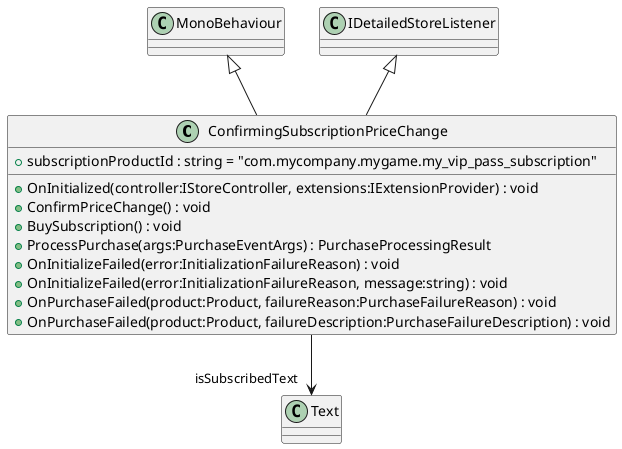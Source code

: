 @startuml
class ConfirmingSubscriptionPriceChange {
    + subscriptionProductId : string = "com.mycompany.mygame.my_vip_pass_subscription"
    + OnInitialized(controller:IStoreController, extensions:IExtensionProvider) : void
    + ConfirmPriceChange() : void
    + BuySubscription() : void
    + ProcessPurchase(args:PurchaseEventArgs) : PurchaseProcessingResult
    + OnInitializeFailed(error:InitializationFailureReason) : void
    + OnInitializeFailed(error:InitializationFailureReason, message:string) : void
    + OnPurchaseFailed(product:Product, failureReason:PurchaseFailureReason) : void
    + OnPurchaseFailed(product:Product, failureDescription:PurchaseFailureDescription) : void
}
MonoBehaviour <|-- ConfirmingSubscriptionPriceChange
IDetailedStoreListener <|-- ConfirmingSubscriptionPriceChange
ConfirmingSubscriptionPriceChange --> "isSubscribedText" Text
@enduml
